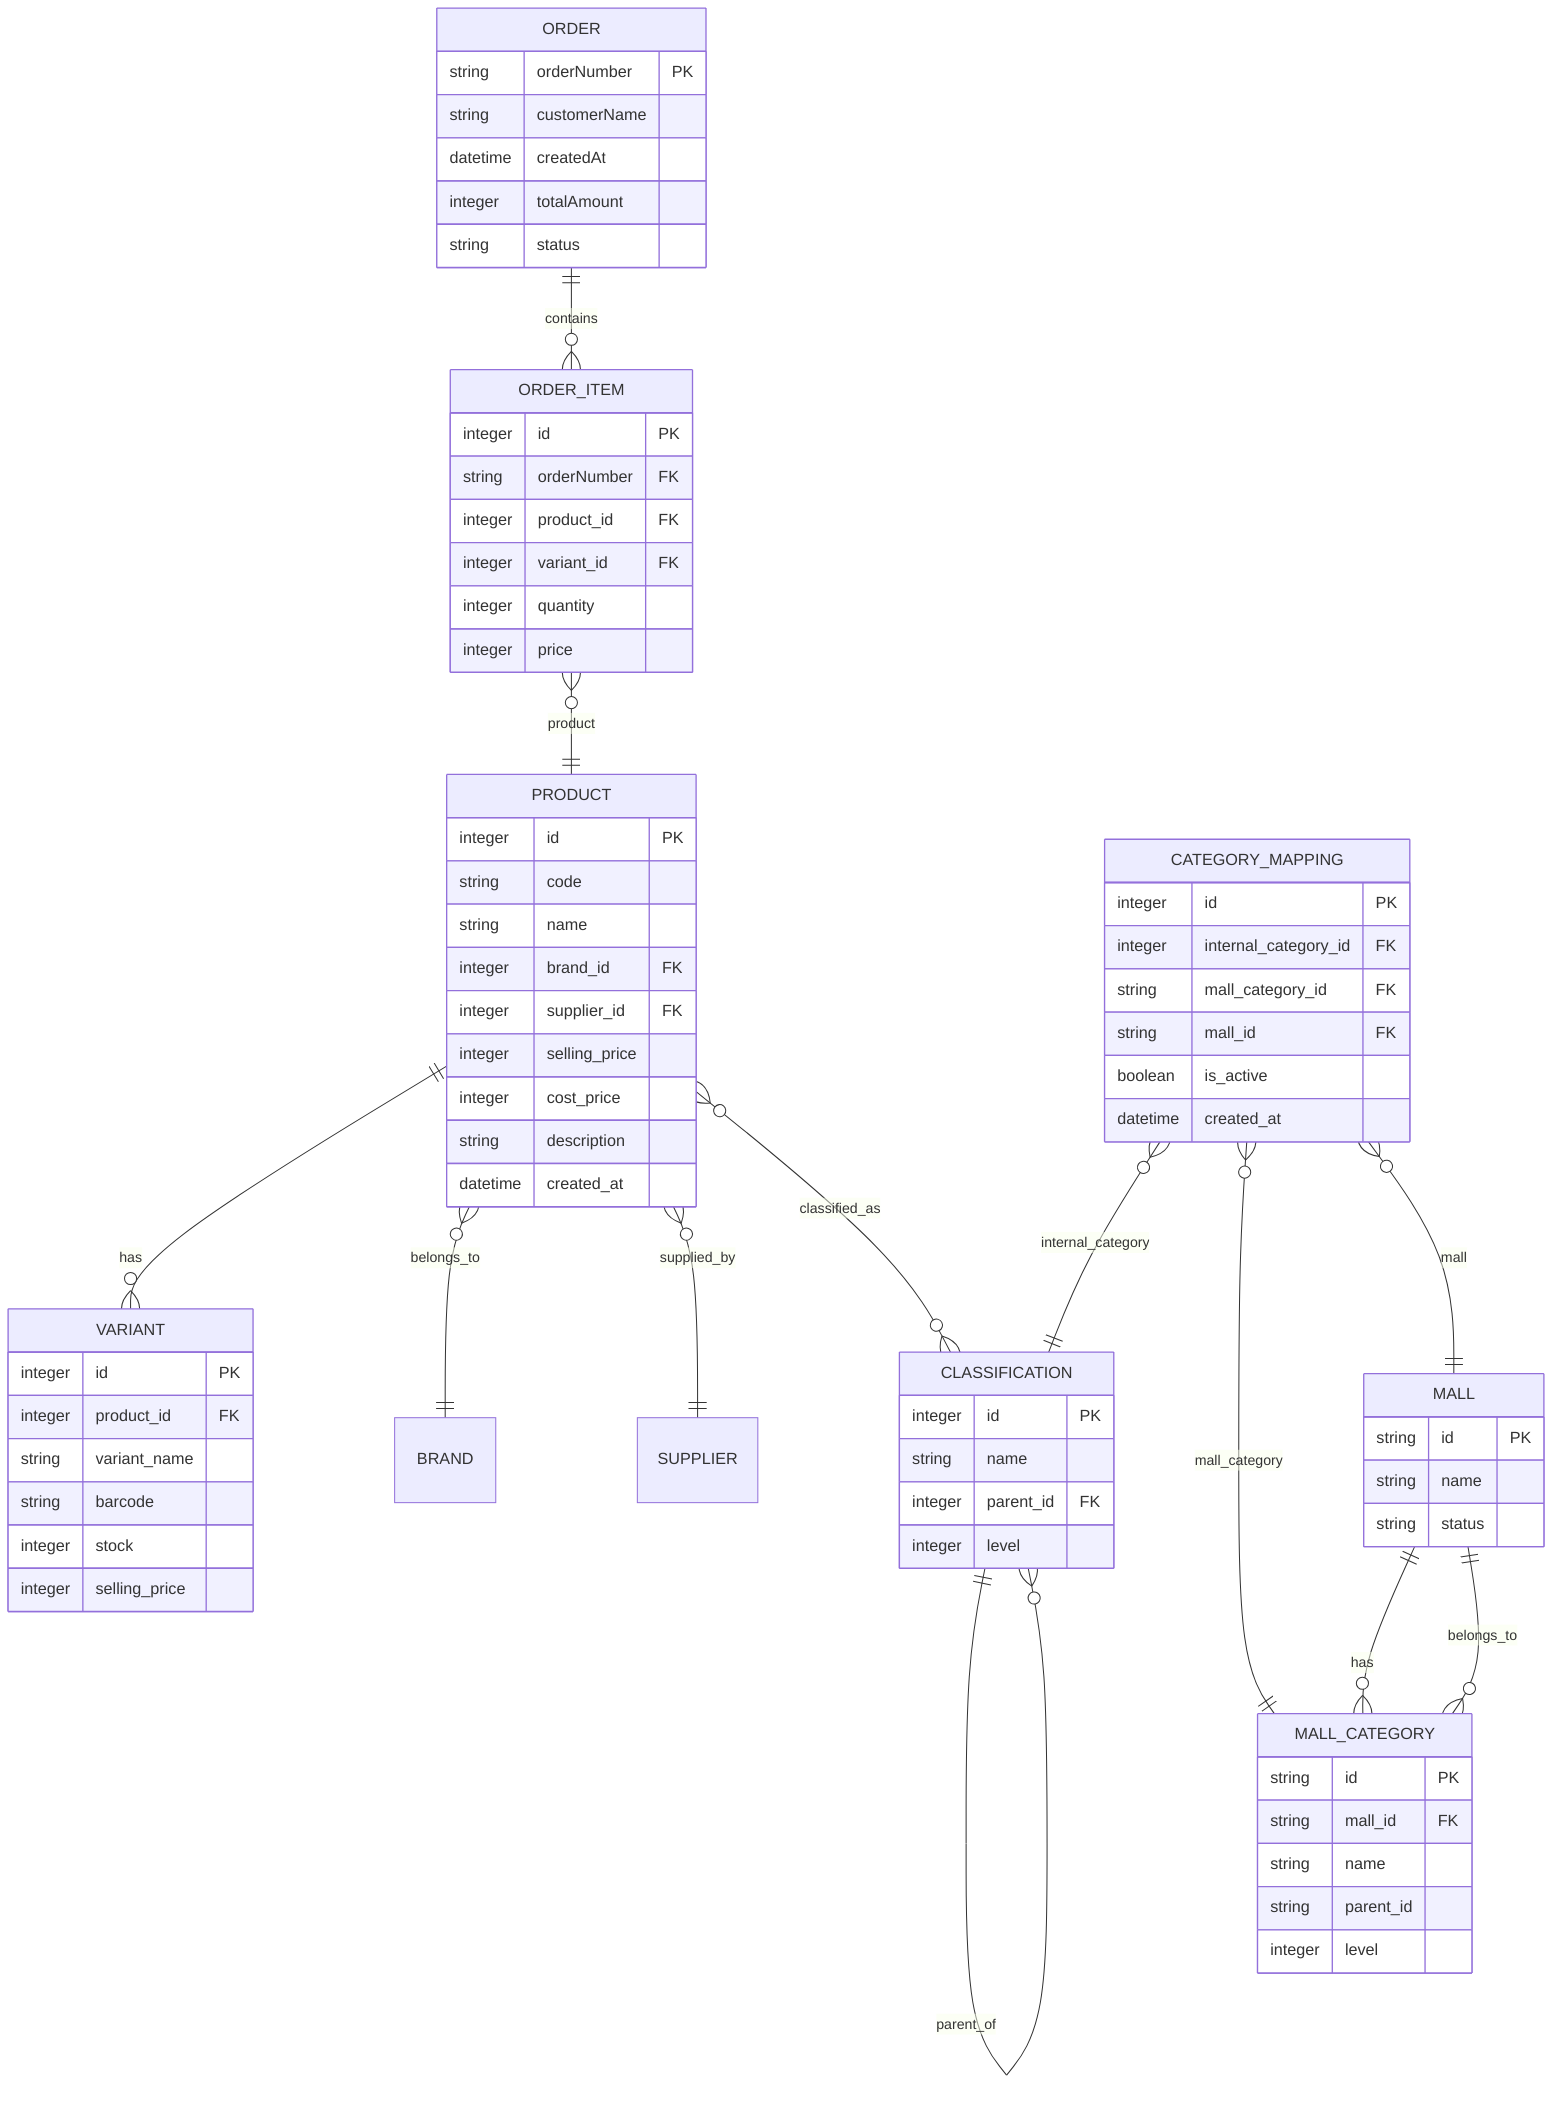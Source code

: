 erDiagram
  PRODUCT ||--o{ VARIANT : has
  PRODUCT }o--|| BRAND : belongs_to
  PRODUCT }o--|| SUPPLIER : supplied_by
  PRODUCT }o--o{ CLASSIFICATION : classified_as
  CLASSIFICATION ||--o{ CLASSIFICATION : parent_of
  MALL ||--o{ MALL_CATEGORY : has
  MALL_CATEGORY }o--|| MALL : belongs_to
  CATEGORY_MAPPING }o--|| CLASSIFICATION : internal_category
  CATEGORY_MAPPING }o--|| MALL_CATEGORY : mall_category
  CATEGORY_MAPPING }o--|| MALL : mall
  ORDER ||--o{ ORDER_ITEM : contains
  ORDER_ITEM }o--|| PRODUCT : product

  PRODUCT {
    integer id PK
    string code
    string name
    integer brand_id FK
    integer supplier_id FK
    integer selling_price
    integer cost_price
    string description
    datetime created_at
  }
  VARIANT {
    integer id PK
    integer product_id FK
    string variant_name
    string barcode
    integer stock
    integer selling_price
  }
  CLASSIFICATION {
    integer id PK
    string name
    integer parent_id FK
    integer level
  }
  MALL {
    string id PK
    string name
    string status
  }
  MALL_CATEGORY {
    string id PK
    string mall_id FK
    string name
    string parent_id
    integer level
  }
  CATEGORY_MAPPING {
    integer id PK
    integer internal_category_id FK
    string mall_category_id FK
    string mall_id FK
    boolean is_active
    datetime created_at
  }
  ORDER {
    string orderNumber PK
    string customerName
    datetime createdAt
    integer totalAmount
    string status
  }
  ORDER_ITEM {
    integer id PK
    string orderNumber FK
    integer product_id FK
    integer variant_id FK
    integer quantity
    integer price
  }